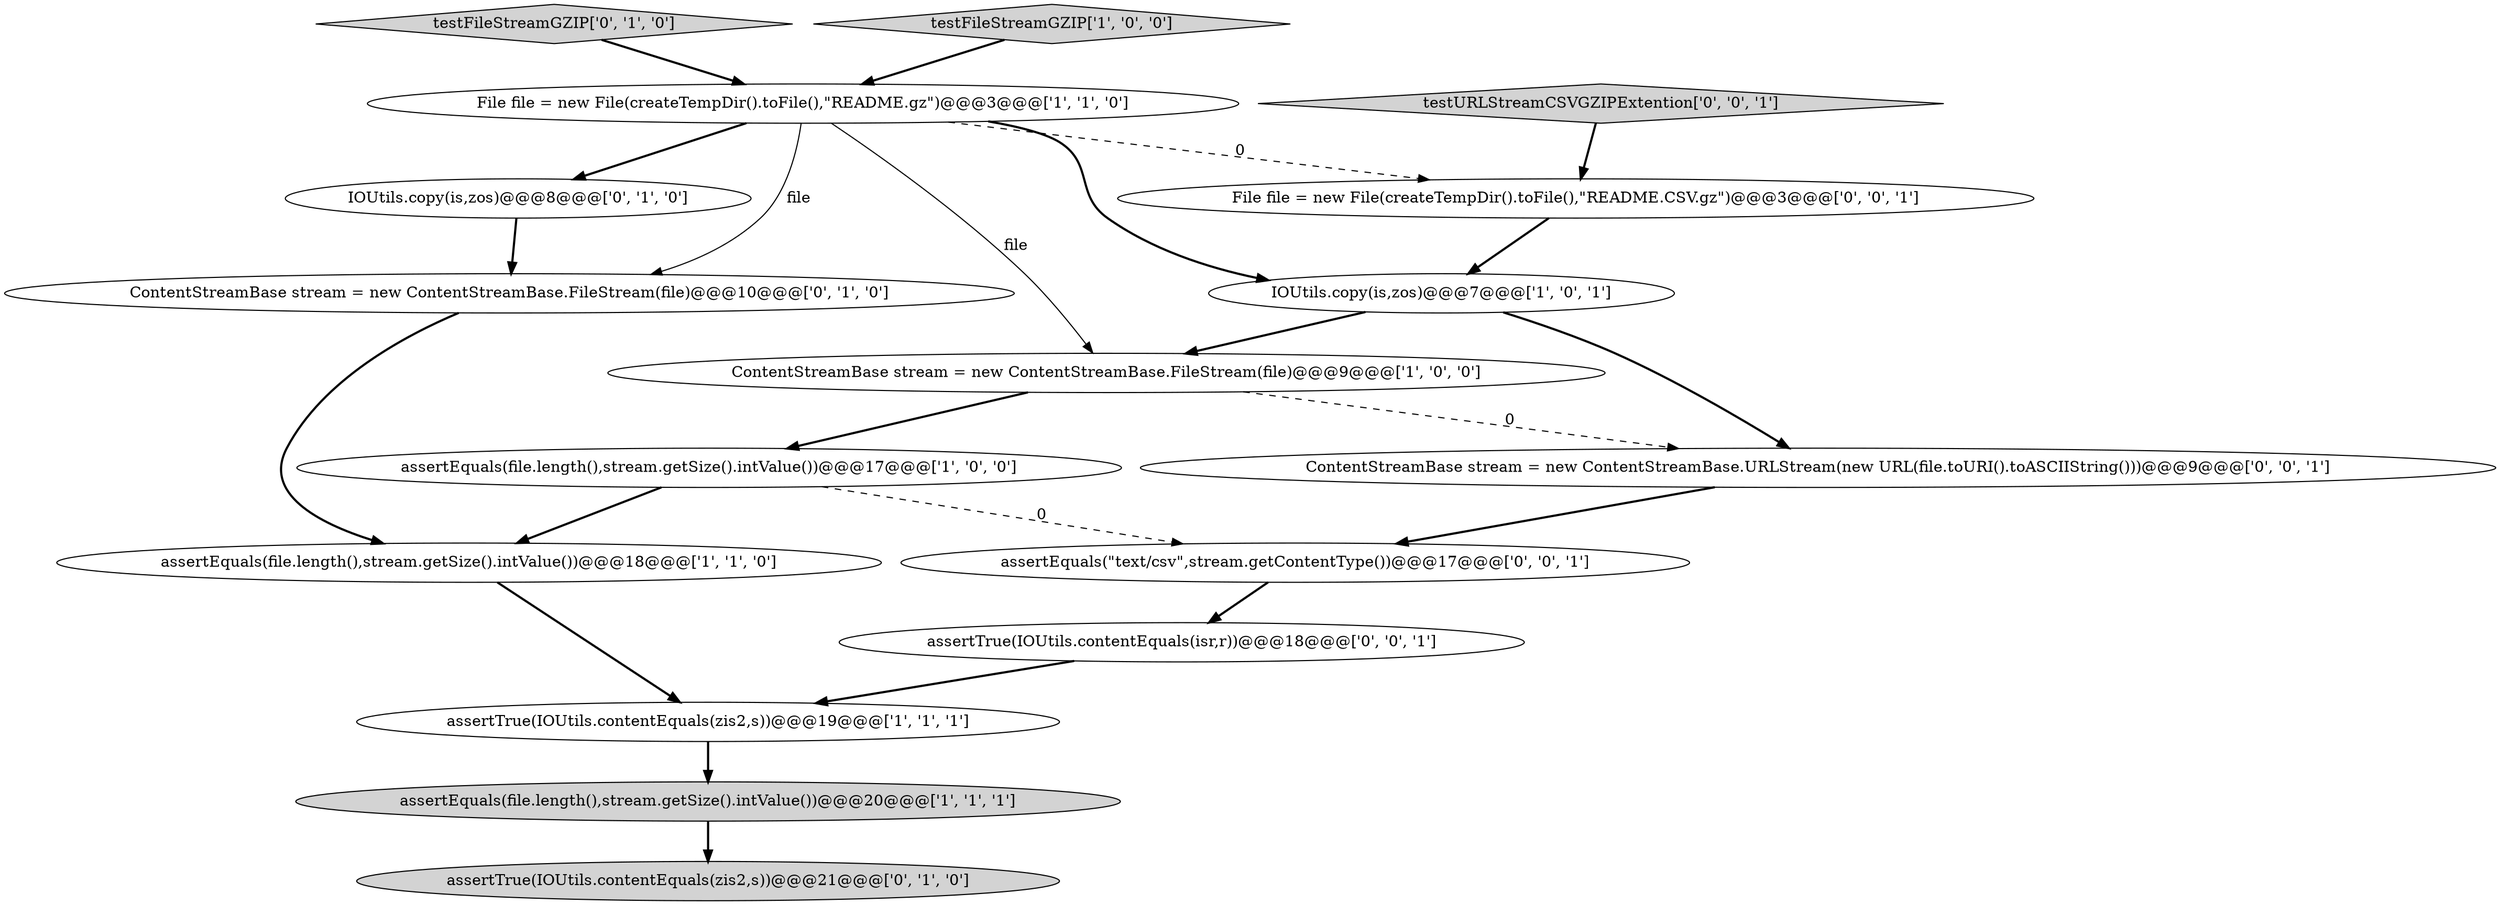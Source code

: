 digraph {
16 [style = filled, label = "assertTrue(IOUtils.contentEquals(isr,r))@@@18@@@['0', '0', '1']", fillcolor = white, shape = ellipse image = "AAA0AAABBB3BBB"];
10 [style = filled, label = "assertTrue(IOUtils.contentEquals(zis2,s))@@@21@@@['0', '1', '0']", fillcolor = lightgray, shape = ellipse image = "AAA0AAABBB2BBB"];
9 [style = filled, label = "testFileStreamGZIP['0', '1', '0']", fillcolor = lightgray, shape = diamond image = "AAA0AAABBB2BBB"];
3 [style = filled, label = "testFileStreamGZIP['1', '0', '0']", fillcolor = lightgray, shape = diamond image = "AAA0AAABBB1BBB"];
14 [style = filled, label = "assertEquals(\"text/csv\",stream.getContentType())@@@17@@@['0', '0', '1']", fillcolor = white, shape = ellipse image = "AAA0AAABBB3BBB"];
0 [style = filled, label = "assertEquals(file.length(),stream.getSize().intValue())@@@17@@@['1', '0', '0']", fillcolor = white, shape = ellipse image = "AAA0AAABBB1BBB"];
4 [style = filled, label = "assertEquals(file.length(),stream.getSize().intValue())@@@18@@@['1', '1', '0']", fillcolor = white, shape = ellipse image = "AAA0AAABBB1BBB"];
5 [style = filled, label = "assertTrue(IOUtils.contentEquals(zis2,s))@@@19@@@['1', '1', '1']", fillcolor = white, shape = ellipse image = "AAA0AAABBB1BBB"];
12 [style = filled, label = "ContentStreamBase stream = new ContentStreamBase.URLStream(new URL(file.toURI().toASCIIString()))@@@9@@@['0', '0', '1']", fillcolor = white, shape = ellipse image = "AAA0AAABBB3BBB"];
11 [style = filled, label = "ContentStreamBase stream = new ContentStreamBase.FileStream(file)@@@10@@@['0', '1', '0']", fillcolor = white, shape = ellipse image = "AAA0AAABBB2BBB"];
13 [style = filled, label = "testURLStreamCSVGZIPExtention['0', '0', '1']", fillcolor = lightgray, shape = diamond image = "AAA0AAABBB3BBB"];
15 [style = filled, label = "File file = new File(createTempDir().toFile(),\"README.CSV.gz\")@@@3@@@['0', '0', '1']", fillcolor = white, shape = ellipse image = "AAA0AAABBB3BBB"];
8 [style = filled, label = "IOUtils.copy(is,zos)@@@8@@@['0', '1', '0']", fillcolor = white, shape = ellipse image = "AAA0AAABBB2BBB"];
7 [style = filled, label = "ContentStreamBase stream = new ContentStreamBase.FileStream(file)@@@9@@@['1', '0', '0']", fillcolor = white, shape = ellipse image = "AAA0AAABBB1BBB"];
1 [style = filled, label = "File file = new File(createTempDir().toFile(),\"README.gz\")@@@3@@@['1', '1', '0']", fillcolor = white, shape = ellipse image = "AAA0AAABBB1BBB"];
2 [style = filled, label = "assertEquals(file.length(),stream.getSize().intValue())@@@20@@@['1', '1', '1']", fillcolor = lightgray, shape = ellipse image = "AAA0AAABBB1BBB"];
6 [style = filled, label = "IOUtils.copy(is,zos)@@@7@@@['1', '0', '1']", fillcolor = white, shape = ellipse image = "AAA0AAABBB1BBB"];
14->16 [style = bold, label=""];
1->8 [style = bold, label=""];
3->1 [style = bold, label=""];
1->15 [style = dashed, label="0"];
11->4 [style = bold, label=""];
7->0 [style = bold, label=""];
15->6 [style = bold, label=""];
2->10 [style = bold, label=""];
1->7 [style = solid, label="file"];
0->14 [style = dashed, label="0"];
5->2 [style = bold, label=""];
1->6 [style = bold, label=""];
0->4 [style = bold, label=""];
12->14 [style = bold, label=""];
16->5 [style = bold, label=""];
7->12 [style = dashed, label="0"];
13->15 [style = bold, label=""];
1->11 [style = solid, label="file"];
6->7 [style = bold, label=""];
9->1 [style = bold, label=""];
8->11 [style = bold, label=""];
4->5 [style = bold, label=""];
6->12 [style = bold, label=""];
}

